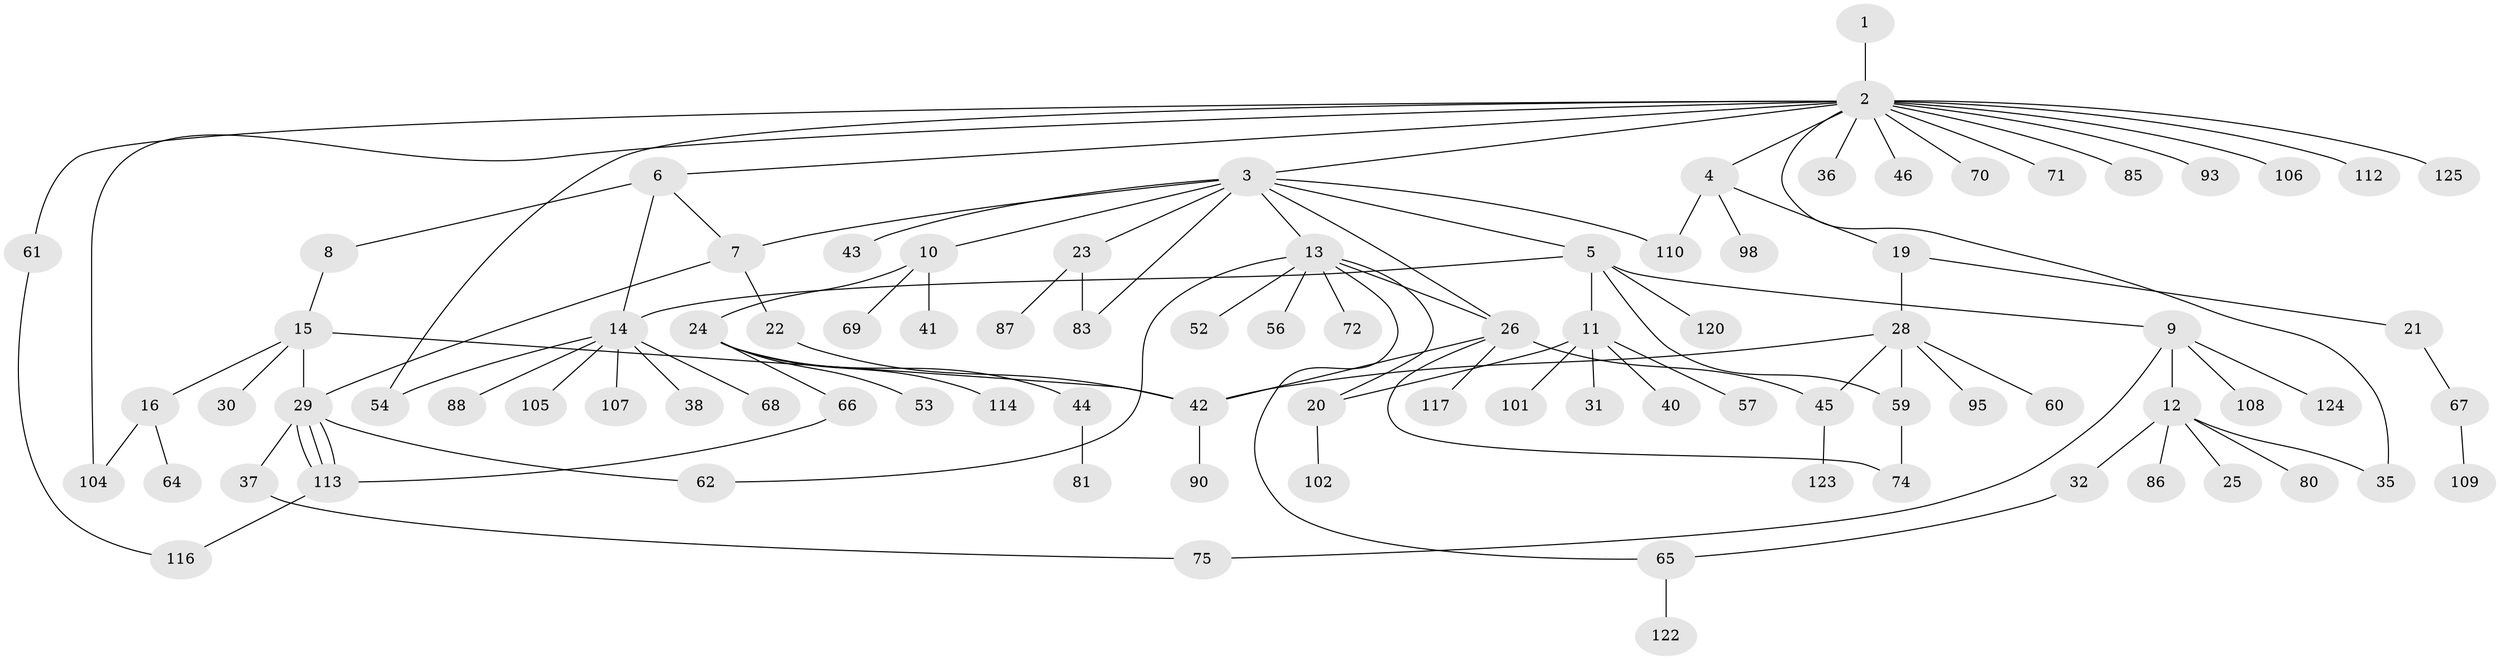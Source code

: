 // original degree distribution, {1: 0.536, 14: 0.008, 11: 0.008, 5: 0.032, 6: 0.048, 4: 0.088, 2: 0.16, 7: 0.024, 8: 0.008, 9: 0.008, 3: 0.08}
// Generated by graph-tools (version 1.1) at 2025/41/03/06/25 10:41:45]
// undirected, 90 vertices, 112 edges
graph export_dot {
graph [start="1"]
  node [color=gray90,style=filled];
  1;
  2 [super="+17"];
  3 [super="+18"];
  4 [super="+33"];
  5;
  6;
  7 [super="+51"];
  8;
  9 [super="+76"];
  10;
  11 [super="+79"];
  12 [super="+48"];
  13 [super="+39"];
  14 [super="+50"];
  15 [super="+94"];
  16;
  19 [super="+27"];
  20 [super="+34"];
  21 [super="+47"];
  22 [super="+91"];
  23 [super="+103"];
  24 [super="+49"];
  25;
  26 [super="+100"];
  28 [super="+96"];
  29 [super="+84"];
  30;
  31;
  32 [super="+63"];
  35 [super="+82"];
  36;
  37 [super="+78"];
  38;
  40 [super="+58"];
  41;
  42 [super="+55"];
  43;
  44 [super="+73"];
  45 [super="+111"];
  46;
  52;
  53;
  54;
  56;
  57;
  59 [super="+77"];
  60;
  61 [super="+115"];
  62;
  64 [super="+99"];
  65;
  66;
  67 [super="+92"];
  68;
  69 [super="+89"];
  70;
  71;
  72;
  74 [super="+118"];
  75;
  80;
  81;
  83 [super="+97"];
  85;
  86;
  87;
  88;
  90;
  93;
  95;
  98;
  101;
  102;
  104 [super="+121"];
  105;
  106;
  107;
  108;
  109;
  110;
  112;
  113 [super="+119"];
  114;
  116;
  117;
  120;
  122;
  123;
  124;
  125;
  1 -- 2;
  2 -- 3;
  2 -- 4;
  2 -- 6;
  2 -- 36;
  2 -- 54;
  2 -- 61;
  2 -- 70;
  2 -- 71;
  2 -- 85;
  2 -- 106;
  2 -- 112;
  2 -- 125;
  2 -- 35;
  2 -- 104;
  2 -- 93;
  2 -- 46;
  3 -- 5;
  3 -- 7;
  3 -- 10;
  3 -- 13;
  3 -- 23;
  3 -- 26;
  3 -- 43;
  3 -- 83;
  3 -- 110;
  4 -- 19;
  4 -- 98;
  4 -- 110;
  5 -- 9;
  5 -- 11;
  5 -- 14;
  5 -- 59;
  5 -- 120;
  6 -- 7;
  6 -- 8;
  6 -- 14;
  7 -- 22;
  7 -- 29;
  8 -- 15;
  9 -- 12;
  9 -- 75;
  9 -- 108;
  9 -- 124;
  10 -- 24;
  10 -- 41;
  10 -- 69;
  11 -- 20;
  11 -- 31;
  11 -- 40;
  11 -- 57;
  11 -- 101;
  12 -- 25;
  12 -- 32;
  12 -- 35 [weight=2];
  12 -- 80;
  12 -- 86;
  13 -- 56;
  13 -- 62;
  13 -- 65;
  13 -- 72;
  13 -- 26;
  13 -- 20;
  13 -- 52;
  14 -- 38;
  14 -- 54;
  14 -- 68;
  14 -- 88;
  14 -- 105;
  14 -- 107;
  15 -- 16;
  15 -- 30;
  15 -- 29;
  15 -- 42;
  16 -- 64;
  16 -- 104 [weight=2];
  19 -- 21;
  19 -- 28;
  20 -- 102;
  21 -- 67;
  22 -- 42;
  23 -- 83;
  23 -- 87;
  24 -- 44;
  24 -- 66;
  24 -- 114;
  24 -- 53;
  26 -- 42;
  26 -- 74;
  26 -- 117;
  26 -- 45;
  28 -- 42;
  28 -- 45;
  28 -- 59;
  28 -- 60;
  28 -- 95;
  29 -- 37;
  29 -- 62;
  29 -- 113;
  29 -- 113;
  29 -- 113;
  32 -- 65;
  37 -- 75;
  42 -- 90;
  44 -- 81;
  45 -- 123;
  59 -- 74;
  61 -- 116;
  65 -- 122;
  66 -- 113;
  67 -- 109;
  113 -- 116;
}
